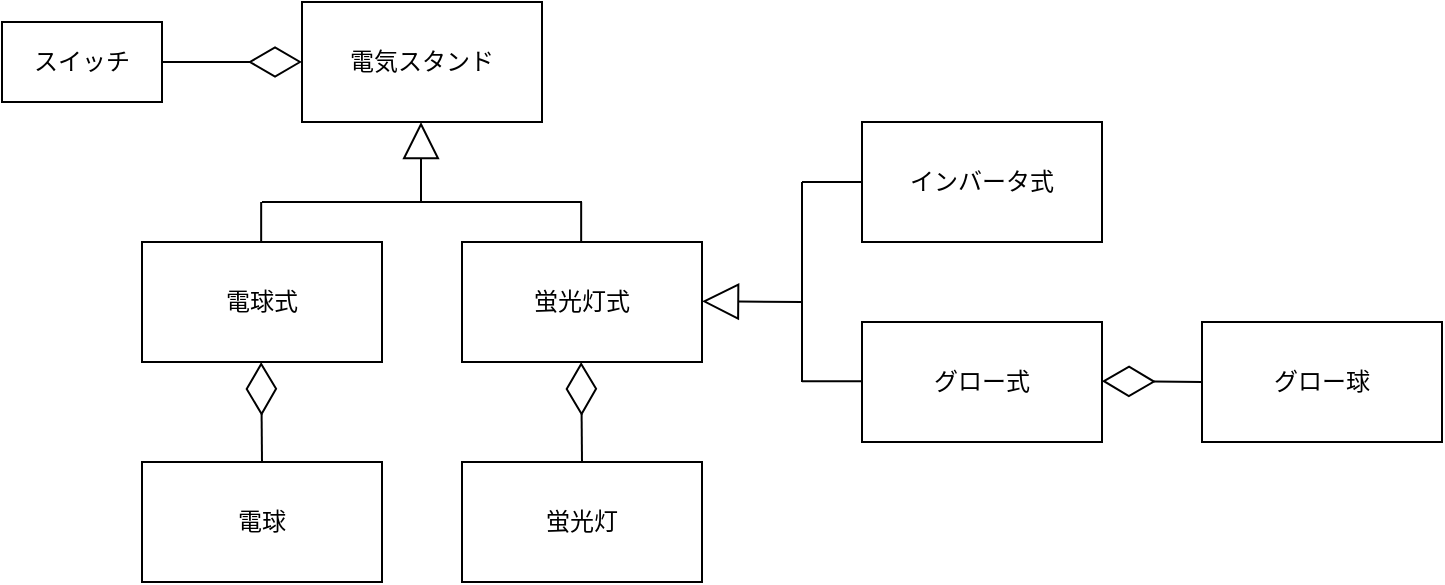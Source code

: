 <mxfile version="21.5.2" type="device">
  <diagram name="ページ1" id="KvheWCW_lhYavgGFbAUV">
    <mxGraphModel dx="733" dy="370" grid="1" gridSize="10" guides="1" tooltips="1" connect="1" arrows="1" fold="1" page="1" pageScale="1" pageWidth="827" pageHeight="1169" math="0" shadow="0">
      <root>
        <mxCell id="0" />
        <mxCell id="1" parent="0" />
        <mxCell id="pgSaDBaeClj1L-1pWRR5-1" value="電気スタンド" style="rounded=0;whiteSpace=wrap;html=1;" vertex="1" parent="1">
          <mxGeometry x="240" y="80" width="120" height="60" as="geometry" />
        </mxCell>
        <mxCell id="pgSaDBaeClj1L-1pWRR5-2" value="スイッチ" style="rounded=0;whiteSpace=wrap;html=1;" vertex="1" parent="1">
          <mxGeometry x="90" y="90" width="80" height="40" as="geometry" />
        </mxCell>
        <mxCell id="pgSaDBaeClj1L-1pWRR5-3" value="電球式" style="rounded=0;whiteSpace=wrap;html=1;" vertex="1" parent="1">
          <mxGeometry x="160" y="200" width="120" height="60" as="geometry" />
        </mxCell>
        <mxCell id="pgSaDBaeClj1L-1pWRR5-4" value="蛍光灯式" style="rounded=0;whiteSpace=wrap;html=1;" vertex="1" parent="1">
          <mxGeometry x="320" y="200" width="120" height="60" as="geometry" />
        </mxCell>
        <mxCell id="pgSaDBaeClj1L-1pWRR5-5" value="電球" style="rounded=0;whiteSpace=wrap;html=1;" vertex="1" parent="1">
          <mxGeometry x="160" y="310" width="120" height="60" as="geometry" />
        </mxCell>
        <mxCell id="pgSaDBaeClj1L-1pWRR5-6" value="蛍光灯" style="rounded=0;whiteSpace=wrap;html=1;" vertex="1" parent="1">
          <mxGeometry x="320" y="310" width="120" height="60" as="geometry" />
        </mxCell>
        <mxCell id="pgSaDBaeClj1L-1pWRR5-7" value="インバータ式" style="rounded=0;whiteSpace=wrap;html=1;" vertex="1" parent="1">
          <mxGeometry x="520" y="140" width="120" height="60" as="geometry" />
        </mxCell>
        <mxCell id="pgSaDBaeClj1L-1pWRR5-8" value="グロー式" style="rounded=0;whiteSpace=wrap;html=1;" vertex="1" parent="1">
          <mxGeometry x="520" y="240" width="120" height="60" as="geometry" />
        </mxCell>
        <mxCell id="pgSaDBaeClj1L-1pWRR5-9" value="グロー球" style="rounded=0;whiteSpace=wrap;html=1;" vertex="1" parent="1">
          <mxGeometry x="690" y="240" width="120" height="60" as="geometry" />
        </mxCell>
        <mxCell id="pgSaDBaeClj1L-1pWRR5-10" value="" style="endArrow=diamondThin;endFill=0;endSize=24;html=1;rounded=0;entryX=0;entryY=0.5;entryDx=0;entryDy=0;exitX=1;exitY=0.5;exitDx=0;exitDy=0;" edge="1" parent="1" source="pgSaDBaeClj1L-1pWRR5-2" target="pgSaDBaeClj1L-1pWRR5-1">
          <mxGeometry width="160" relative="1" as="geometry">
            <mxPoint x="330" y="230" as="sourcePoint" />
            <mxPoint x="490" y="230" as="targetPoint" />
          </mxGeometry>
        </mxCell>
        <mxCell id="pgSaDBaeClj1L-1pWRR5-11" value="" style="endArrow=block;endSize=16;endFill=0;html=1;rounded=0;" edge="1" parent="1">
          <mxGeometry width="160" relative="1" as="geometry">
            <mxPoint x="299.5" y="180" as="sourcePoint" />
            <mxPoint x="299.5" y="140" as="targetPoint" />
          </mxGeometry>
        </mxCell>
        <mxCell id="pgSaDBaeClj1L-1pWRR5-12" value="" style="endArrow=none;html=1;rounded=0;" edge="1" parent="1">
          <mxGeometry width="50" height="50" relative="1" as="geometry">
            <mxPoint x="220" y="180" as="sourcePoint" />
            <mxPoint x="380" y="180" as="targetPoint" />
          </mxGeometry>
        </mxCell>
        <mxCell id="pgSaDBaeClj1L-1pWRR5-13" value="" style="endArrow=none;html=1;rounded=0;" edge="1" parent="1">
          <mxGeometry width="50" height="50" relative="1" as="geometry">
            <mxPoint x="219.58" y="200" as="sourcePoint" />
            <mxPoint x="219.58" y="180" as="targetPoint" />
          </mxGeometry>
        </mxCell>
        <mxCell id="pgSaDBaeClj1L-1pWRR5-14" value="" style="endArrow=none;html=1;rounded=0;" edge="1" parent="1">
          <mxGeometry width="50" height="50" relative="1" as="geometry">
            <mxPoint x="379.58" y="200" as="sourcePoint" />
            <mxPoint x="379.58" y="180" as="targetPoint" />
          </mxGeometry>
        </mxCell>
        <mxCell id="pgSaDBaeClj1L-1pWRR5-15" value="" style="endArrow=block;endSize=16;endFill=0;html=1;rounded=0;" edge="1" parent="1">
          <mxGeometry width="160" relative="1" as="geometry">
            <mxPoint x="490" y="230" as="sourcePoint" />
            <mxPoint x="440" y="229.66" as="targetPoint" />
          </mxGeometry>
        </mxCell>
        <mxCell id="pgSaDBaeClj1L-1pWRR5-16" value="" style="endArrow=none;html=1;rounded=0;" edge="1" parent="1">
          <mxGeometry width="50" height="50" relative="1" as="geometry">
            <mxPoint x="490" y="270" as="sourcePoint" />
            <mxPoint x="490" y="170" as="targetPoint" />
          </mxGeometry>
        </mxCell>
        <mxCell id="pgSaDBaeClj1L-1pWRR5-17" value="" style="endArrow=none;html=1;rounded=0;entryX=0;entryY=0.5;entryDx=0;entryDy=0;" edge="1" parent="1" target="pgSaDBaeClj1L-1pWRR5-7">
          <mxGeometry width="50" height="50" relative="1" as="geometry">
            <mxPoint x="490" y="170" as="sourcePoint" />
            <mxPoint x="510" y="120" as="targetPoint" />
          </mxGeometry>
        </mxCell>
        <mxCell id="pgSaDBaeClj1L-1pWRR5-18" value="" style="endArrow=none;html=1;rounded=0;" edge="1" parent="1">
          <mxGeometry width="50" height="50" relative="1" as="geometry">
            <mxPoint x="490" y="269.66" as="sourcePoint" />
            <mxPoint x="520" y="269.66" as="targetPoint" />
          </mxGeometry>
        </mxCell>
        <mxCell id="pgSaDBaeClj1L-1pWRR5-19" value="" style="endArrow=diamondThin;endFill=0;endSize=24;html=1;rounded=0;" edge="1" parent="1">
          <mxGeometry width="160" relative="1" as="geometry">
            <mxPoint x="220" y="310" as="sourcePoint" />
            <mxPoint x="219.58" y="260" as="targetPoint" />
          </mxGeometry>
        </mxCell>
        <mxCell id="pgSaDBaeClj1L-1pWRR5-20" value="" style="endArrow=diamondThin;endFill=0;endSize=24;html=1;rounded=0;" edge="1" parent="1">
          <mxGeometry width="160" relative="1" as="geometry">
            <mxPoint x="380" y="310" as="sourcePoint" />
            <mxPoint x="379.58" y="260" as="targetPoint" />
          </mxGeometry>
        </mxCell>
        <mxCell id="pgSaDBaeClj1L-1pWRR5-21" value="" style="endArrow=diamondThin;endFill=0;endSize=24;html=1;rounded=0;exitX=0;exitY=0.5;exitDx=0;exitDy=0;" edge="1" parent="1" source="pgSaDBaeClj1L-1pWRR5-9">
          <mxGeometry width="160" relative="1" as="geometry">
            <mxPoint x="680" y="269.58" as="sourcePoint" />
            <mxPoint x="640" y="269.58" as="targetPoint" />
          </mxGeometry>
        </mxCell>
      </root>
    </mxGraphModel>
  </diagram>
</mxfile>
